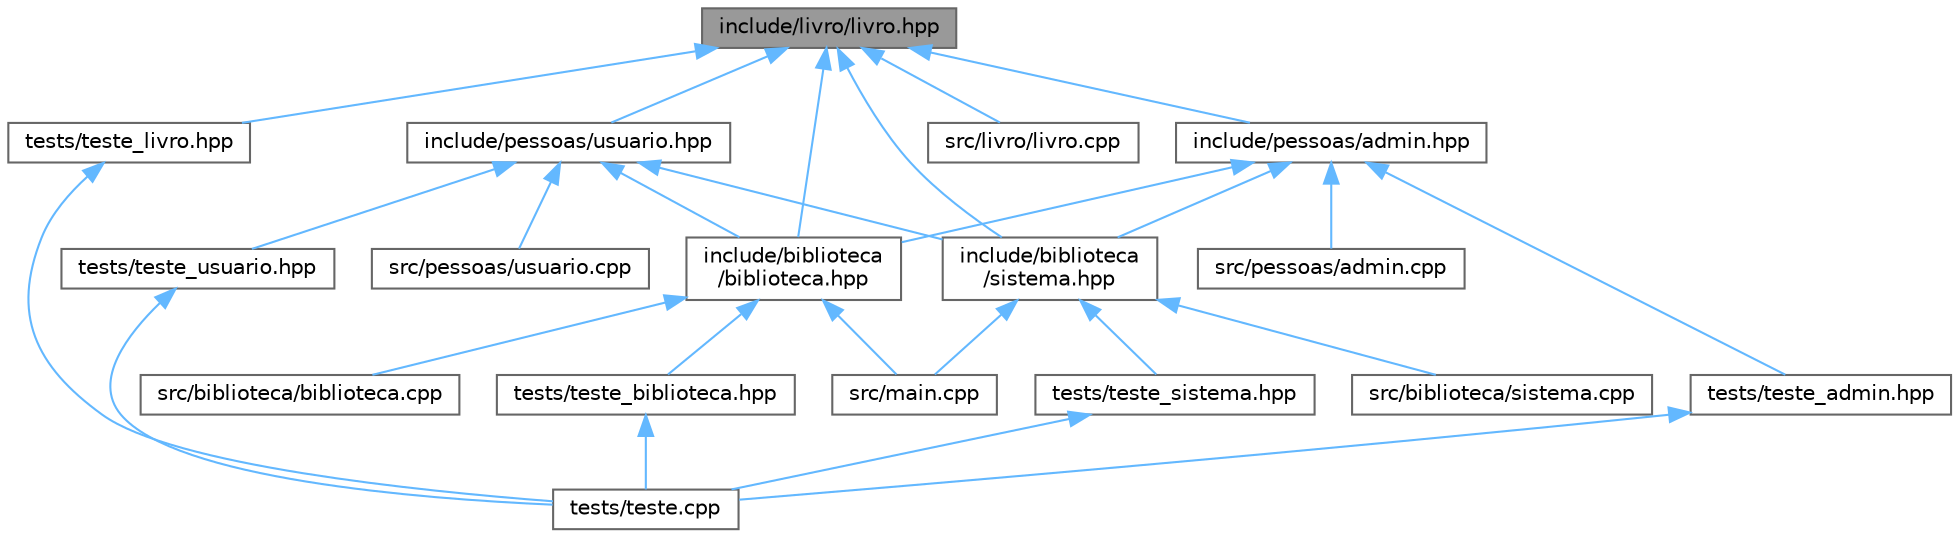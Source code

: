 digraph "include/livro/livro.hpp"
{
 // LATEX_PDF_SIZE
  bgcolor="transparent";
  edge [fontname=Helvetica,fontsize=10,labelfontname=Helvetica,labelfontsize=10];
  node [fontname=Helvetica,fontsize=10,shape=box,height=0.2,width=0.4];
  Node1 [label="include/livro/livro.hpp",height=0.2,width=0.4,color="gray40", fillcolor="grey60", style="filled", fontcolor="black",tooltip="Classe do objeto Livro."];
  Node1 -> Node2 [dir="back",color="steelblue1",style="solid"];
  Node2 [label="include/biblioteca\l/biblioteca.hpp",height=0.2,width=0.4,color="grey40", fillcolor="white", style="filled",URL="$biblioteca_8hpp.html",tooltip="Classe responsável por armazenar os livros existentes, adicionar e remover livros,..."];
  Node2 -> Node3 [dir="back",color="steelblue1",style="solid"];
  Node3 [label="src/biblioteca/biblioteca.cpp",height=0.2,width=0.4,color="grey40", fillcolor="white", style="filled",URL="$biblioteca_8cpp.html",tooltip=" "];
  Node2 -> Node4 [dir="back",color="steelblue1",style="solid"];
  Node4 [label="src/main.cpp",height=0.2,width=0.4,color="grey40", fillcolor="white", style="filled",URL="$main_8cpp.html",tooltip=" "];
  Node2 -> Node5 [dir="back",color="steelblue1",style="solid"];
  Node5 [label="tests/teste_biblioteca.hpp",height=0.2,width=0.4,color="grey40", fillcolor="white", style="filled",URL="$teste__biblioteca_8hpp.html",tooltip=" "];
  Node5 -> Node6 [dir="back",color="steelblue1",style="solid"];
  Node6 [label="tests/teste.cpp",height=0.2,width=0.4,color="grey40", fillcolor="white", style="filled",URL="$teste_8cpp.html",tooltip=" "];
  Node1 -> Node7 [dir="back",color="steelblue1",style="solid"];
  Node7 [label="include/biblioteca\l/sistema.hpp",height=0.2,width=0.4,color="grey40", fillcolor="white", style="filled",URL="$sistema_8hpp.html",tooltip="Classe responsável por armazenar o histórico de livros."];
  Node7 -> Node8 [dir="back",color="steelblue1",style="solid"];
  Node8 [label="src/biblioteca/sistema.cpp",height=0.2,width=0.4,color="grey40", fillcolor="white", style="filled",URL="$sistema_8cpp.html",tooltip=" "];
  Node7 -> Node4 [dir="back",color="steelblue1",style="solid"];
  Node7 -> Node9 [dir="back",color="steelblue1",style="solid"];
  Node9 [label="tests/teste_sistema.hpp",height=0.2,width=0.4,color="grey40", fillcolor="white", style="filled",URL="$teste__sistema_8hpp.html",tooltip=" "];
  Node9 -> Node6 [dir="back",color="steelblue1",style="solid"];
  Node1 -> Node10 [dir="back",color="steelblue1",style="solid"];
  Node10 [label="include/pessoas/admin.hpp",height=0.2,width=0.4,color="grey40", fillcolor="white", style="filled",URL="$admin_8hpp.html",tooltip="Classe do administrador."];
  Node10 -> Node2 [dir="back",color="steelblue1",style="solid"];
  Node10 -> Node7 [dir="back",color="steelblue1",style="solid"];
  Node10 -> Node11 [dir="back",color="steelblue1",style="solid"];
  Node11 [label="src/pessoas/admin.cpp",height=0.2,width=0.4,color="grey40", fillcolor="white", style="filled",URL="$admin_8cpp.html",tooltip=" "];
  Node10 -> Node12 [dir="back",color="steelblue1",style="solid"];
  Node12 [label="tests/teste_admin.hpp",height=0.2,width=0.4,color="grey40", fillcolor="white", style="filled",URL="$teste__admin_8hpp.html",tooltip=" "];
  Node12 -> Node6 [dir="back",color="steelblue1",style="solid"];
  Node1 -> Node13 [dir="back",color="steelblue1",style="solid"];
  Node13 [label="include/pessoas/usuario.hpp",height=0.2,width=0.4,color="grey40", fillcolor="white", style="filled",URL="$usuario_8hpp.html",tooltip="Classe do usuario."];
  Node13 -> Node2 [dir="back",color="steelblue1",style="solid"];
  Node13 -> Node7 [dir="back",color="steelblue1",style="solid"];
  Node13 -> Node14 [dir="back",color="steelblue1",style="solid"];
  Node14 [label="src/pessoas/usuario.cpp",height=0.2,width=0.4,color="grey40", fillcolor="white", style="filled",URL="$usuario_8cpp.html",tooltip=" "];
  Node13 -> Node15 [dir="back",color="steelblue1",style="solid"];
  Node15 [label="tests/teste_usuario.hpp",height=0.2,width=0.4,color="grey40", fillcolor="white", style="filled",URL="$teste__usuario_8hpp.html",tooltip=" "];
  Node15 -> Node6 [dir="back",color="steelblue1",style="solid"];
  Node1 -> Node16 [dir="back",color="steelblue1",style="solid"];
  Node16 [label="src/livro/livro.cpp",height=0.2,width=0.4,color="grey40", fillcolor="white", style="filled",URL="$livro_8cpp.html",tooltip=" "];
  Node1 -> Node17 [dir="back",color="steelblue1",style="solid"];
  Node17 [label="tests/teste_livro.hpp",height=0.2,width=0.4,color="grey40", fillcolor="white", style="filled",URL="$teste__livro_8hpp.html",tooltip=" "];
  Node17 -> Node6 [dir="back",color="steelblue1",style="solid"];
}
